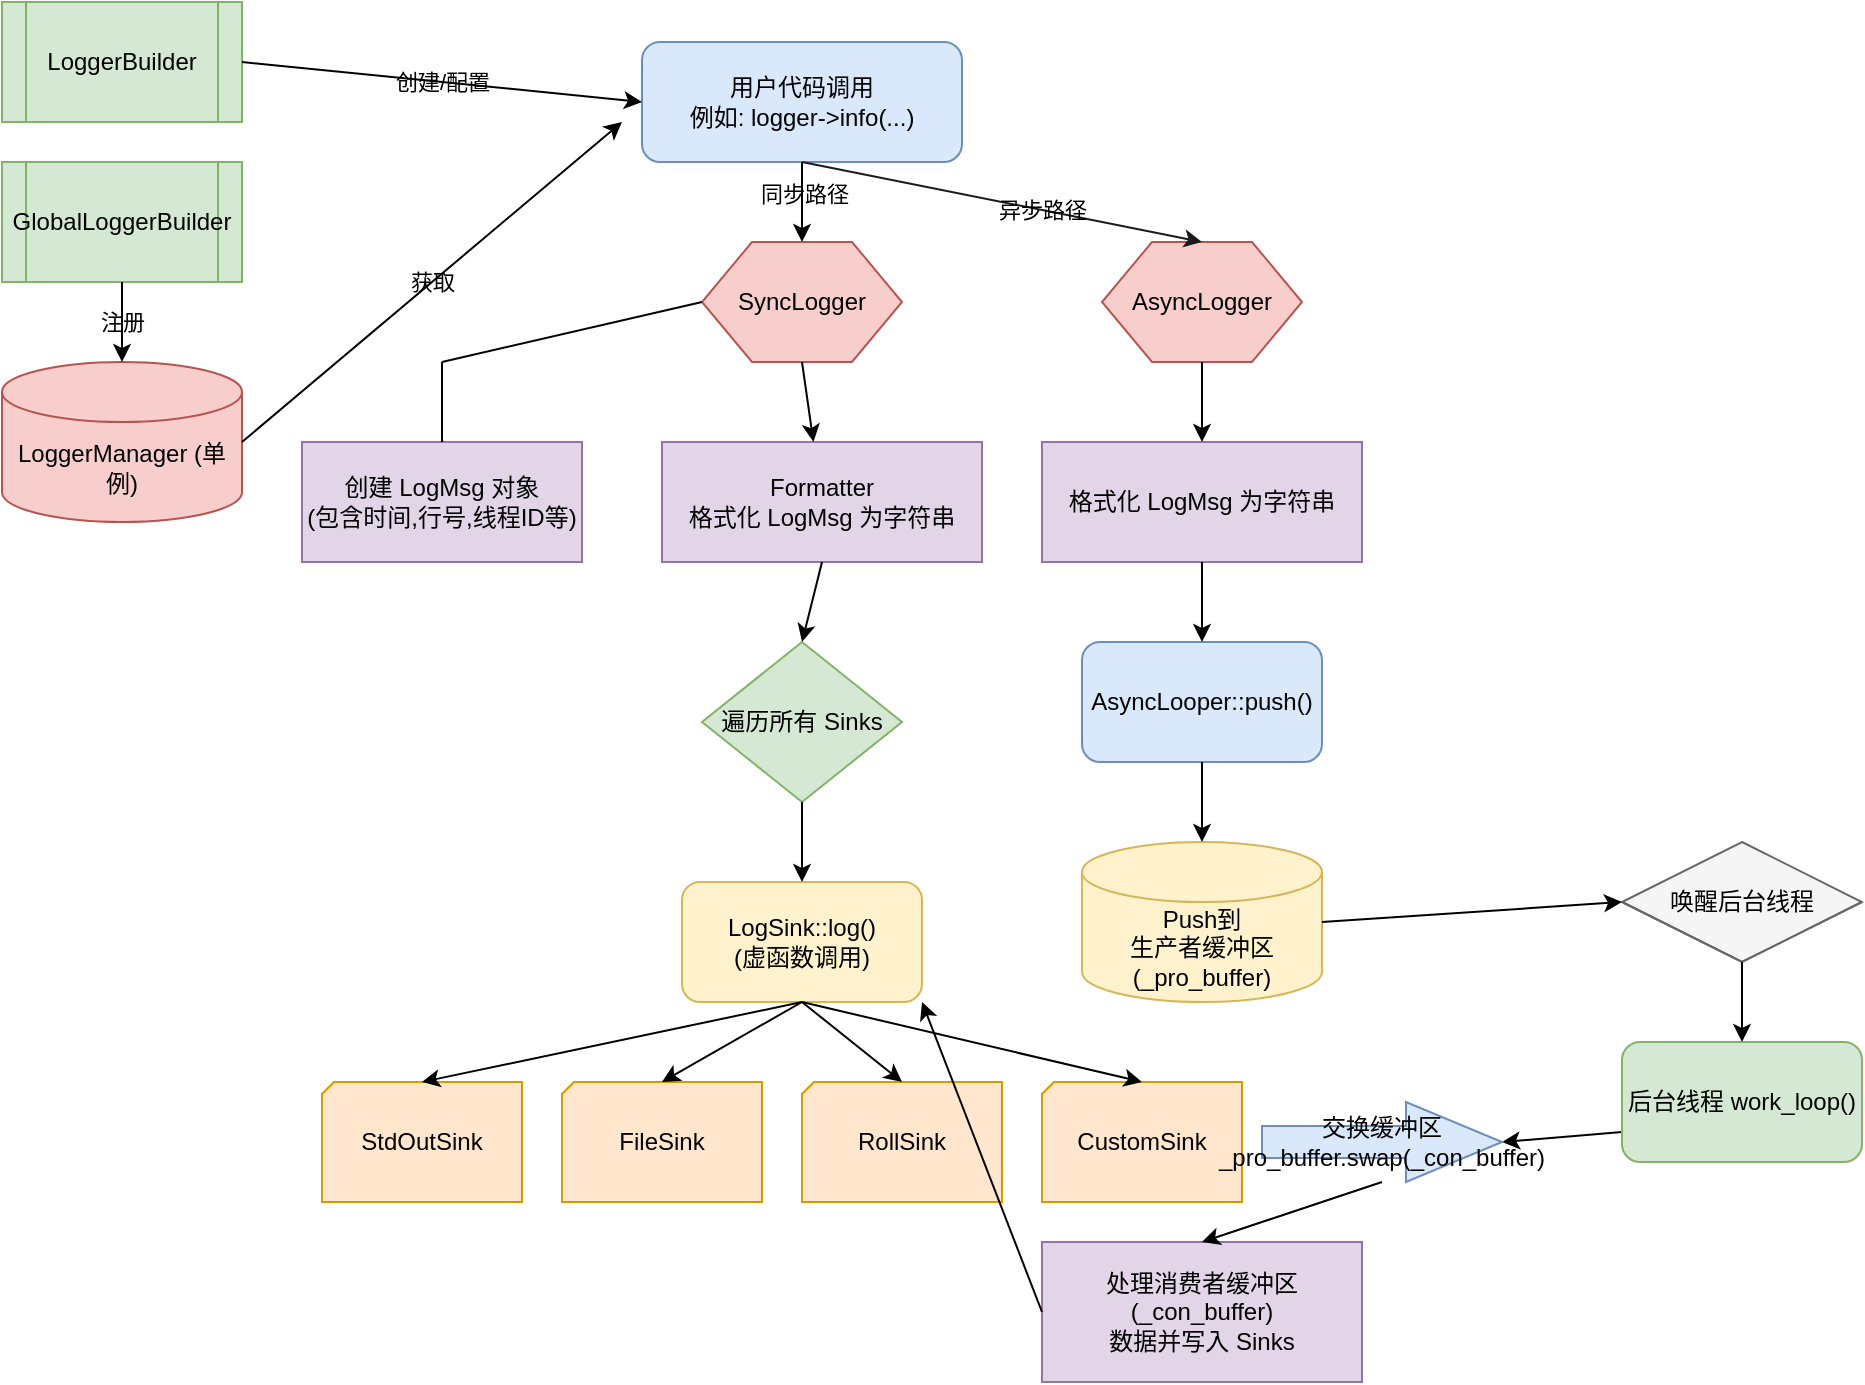 <mxfile>
    <diagram id="ehMVtlnpckn4cPZsOtpw" name="Page-1">
        <mxGraphModel dx="574" dy="428" grid="0" gridSize="10" guides="1" tooltips="1" connect="1" arrows="1" fold="1" page="0" pageScale="1" pageWidth="827" pageHeight="1169" background="#FFFFFF" math="0" shadow="0">
            <root>
                <mxCell id="0"/>
                <mxCell id="1" parent="0"/>
                <mxCell id="25" value="用户代码调用&lt;br&gt;例如: logger-&amp;gt;info(...)" style="rounded=1;whiteSpace=wrap;html=1;fillColor=#dae8fc;strokeColor=#6c8ebf;fontColor=#000000;" vertex="1" parent="1">
                    <mxGeometry x="320" y="40" width="160" height="60" as="geometry"/>
                </mxCell>
                <mxCell id="26" value="SyncLogger" style="shape=hexagon;perimeter=hexagonPerimeter2;whiteSpace=wrap;html=1;size=0.25;fillColor=#f8cecc;strokeColor=#b85450;fontColor=#000000;" vertex="1" parent="1">
                    <mxGeometry x="350" y="140" width="100" height="60" as="geometry"/>
                </mxCell>
                <mxCell id="27" value="创建 LogMsg 对象&lt;br&gt;(包含时间,行号,线程ID等)" style="whiteSpace=wrap;html=1;rounded=0;fillColor=#e1d5e7;strokeColor=#9673a6;fontColor=#000000;" vertex="1" parent="1">
                    <mxGeometry x="150" y="240" width="140" height="60" as="geometry"/>
                </mxCell>
                <mxCell id="28" value="Formatter&lt;br&gt;格式化 LogMsg 为字符串" style="whiteSpace=wrap;html=1;rounded=0;fillColor=#e1d5e7;strokeColor=#9673a6;fontColor=#000000;" vertex="1" parent="1">
                    <mxGeometry x="330" y="240" width="160" height="60" as="geometry"/>
                </mxCell>
                <mxCell id="29" value="遍历所有 Sinks" style="rhombus;whiteSpace=wrap;html=1;rounded=0;fillColor=#d5e8d4;strokeColor=#82b366;fontColor=#000000;" vertex="1" parent="1">
                    <mxGeometry x="350" y="340" width="100" height="80" as="geometry"/>
                </mxCell>
                <mxCell id="30" value="LogSink::log()&lt;br&gt;(虚函数调用)" style="whiteSpace=wrap;html=1;rounded=1;fillColor=#fff2cc;strokeColor=#d6b656;fontColor=#000000;" vertex="1" parent="1">
                    <mxGeometry x="340" y="460" width="120" height="60" as="geometry"/>
                </mxCell>
                <mxCell id="31" value="StdOutSink" style="shape=card;whiteSpace=wrap;html=1;size=6;fillColor=#ffe6cc;strokeColor=#d79b00;fontColor=#000000;" vertex="1" parent="1">
                    <mxGeometry x="160" y="560" width="100" height="60" as="geometry"/>
                </mxCell>
                <mxCell id="32" value="FileSink" style="shape=card;whiteSpace=wrap;html=1;size=6;fillColor=#ffe6cc;strokeColor=#d79b00;fontColor=#000000;" vertex="1" parent="1">
                    <mxGeometry x="280" y="560" width="100" height="60" as="geometry"/>
                </mxCell>
                <mxCell id="33" value="RollSink" style="shape=card;whiteSpace=wrap;html=1;size=6;fillColor=#ffe6cc;strokeColor=#d79b00;fontColor=#000000;" vertex="1" parent="1">
                    <mxGeometry x="400" y="560" width="100" height="60" as="geometry"/>
                </mxCell>
                <mxCell id="34" value="CustomSink" style="shape=card;whiteSpace=wrap;html=1;size=6;fillColor=#ffe6cc;strokeColor=#d79b00;fontColor=#000000;" vertex="1" parent="1">
                    <mxGeometry x="520" y="560" width="100" height="60" as="geometry"/>
                </mxCell>
                <mxCell id="35" value="" style="endArrow=classic;html=1;rounded=0;exitX=0.5;exitY=1;exitDx=0;exitDy=0;entryX=0.5;entryY=0;entryDx=0;entryDy=0;fontColor=#000000;strokeColor=#000000;" edge="1" parent="1" source="25" target="26">
                    <mxGeometry width="50" height="50" relative="1" as="geometry">
                        <mxPoint x="400" y="220" as="sourcePoint"/>
                        <mxPoint x="450" y="170" as="targetPoint"/>
                    </mxGeometry>
                </mxCell>
                <mxCell id="36" value="同步路径" style="edgeLabel;html=1;align=center;verticalAlign=middle;resizable=0;points=[];fontColor=#000000;labelBackgroundColor=none;" vertex="1" connectable="0" parent="35">
                    <mxGeometry x="-0.2" y="1" relative="1" as="geometry"/>
                </mxCell>
                <mxCell id="37" value="" style="endArrow=classic;html=1;rounded=0;exitX=0.5;exitY=1;exitDx=0;exitDy=0;fontColor=#000000;strokeColor=#000000;" edge="1" parent="1" source="26" target="28">
                    <mxGeometry width="50" height="50" relative="1" as="geometry">
                        <mxPoint x="400" y="220" as="sourcePoint"/>
                        <mxPoint x="450" y="170" as="targetPoint"/>
                    </mxGeometry>
                </mxCell>
                <mxCell id="38" value="" style="endArrow=none;html=1;rounded=0;entryX=0.5;entryY=0;entryDx=0;entryDy=0;fontColor=#000000;strokeColor=#000000;" edge="1" parent="1" target="27">
                    <mxGeometry width="50" height="50" relative="1" as="geometry">
                        <mxPoint x="220" y="200" as="sourcePoint"/>
                        <mxPoint x="410" y="250" as="targetPoint"/>
                    </mxGeometry>
                </mxCell>
                <mxCell id="39" value="" style="endArrow=classic;html=1;rounded=0;exitX=0.5;exitY=1;exitDx=0;exitDy=0;entryX=0.5;entryY=0;entryDx=0;entryDy=0;fontColor=#000000;strokeColor=#000000;" edge="1" parent="1" source="28" target="29">
                    <mxGeometry width="50" height="50" relative="1" as="geometry">
                        <mxPoint x="400" y="320" as="sourcePoint"/>
                        <mxPoint x="450" y="270" as="targetPoint"/>
                    </mxGeometry>
                </mxCell>
                <mxCell id="40" value="" style="endArrow=classic;html=1;rounded=0;exitX=0.5;exitY=1;exitDx=0;exitDy=0;entryX=0.5;entryY=0;entryDx=0;entryDy=0;fontColor=#000000;strokeColor=#000000;" edge="1" parent="1" source="29" target="30">
                    <mxGeometry width="50" height="50" relative="1" as="geometry">
                        <mxPoint x="400" y="440" as="sourcePoint"/>
                        <mxPoint x="450" y="390" as="targetPoint"/>
                    </mxGeometry>
                </mxCell>
                <mxCell id="41" value="" style="endArrow=classic;html=1;rounded=0;exitX=0.5;exitY=1;exitDx=0;exitDy=0;entryX=0.5;entryY=0;entryDx=0;entryDy=0;fontColor=#000000;strokeColor=#000000;" edge="1" parent="1" source="30" target="31">
                    <mxGeometry width="50" height="50" relative="1" as="geometry">
                        <mxPoint x="400" y="540" as="sourcePoint"/>
                        <mxPoint x="410" y="570" as="targetPoint"/>
                        <mxPoint as="offset"/>
                    </mxGeometry>
                </mxCell>
                <mxCell id="42" value="" style="endArrow=classic;html=1;rounded=0;exitX=0.5;exitY=1;exitDx=0;exitDy=0;entryX=0.5;entryY=0;entryDx=0;entryDy=0;fontColor=#000000;strokeColor=#000000;" edge="1" parent="1" source="30" target="32">
                    <mxGeometry width="50" height="50" relative="1" as="geometry">
                        <mxPoint x="410" y="530" as="sourcePoint"/>
                        <mxPoint x="220" y="570" as="targetPoint"/>
                    </mxGeometry>
                </mxCell>
                <mxCell id="43" value="" style="endArrow=classic;html=1;rounded=0;exitX=0.5;exitY=1;exitDx=0;exitDy=0;entryX=0.5;entryY=0;entryDx=0;entryDy=0;fontColor=#000000;strokeColor=#000000;" edge="1" parent="1" source="30" target="33">
                    <mxGeometry width="50" height="50" relative="1" as="geometry">
                        <mxPoint x="410" y="530" as="sourcePoint"/>
                        <mxPoint x="340" y="570" as="targetPoint"/>
                    </mxGeometry>
                </mxCell>
                <mxCell id="44" value="" style="endArrow=classic;html=1;rounded=0;exitX=0.5;exitY=1;exitDx=0;exitDy=0;entryX=0.5;entryY=0;entryDx=0;entryDy=0;fontColor=#000000;strokeColor=#000000;" edge="1" parent="1" source="30" target="34">
                    <mxGeometry width="50" height="50" relative="1" as="geometry">
                        <mxPoint x="410" y="530" as="sourcePoint"/>
                        <mxPoint x="460" y="570" as="targetPoint"/>
                    </mxGeometry>
                </mxCell>
                <mxCell id="45" value="" style="endArrow=none;html=1;rounded=0;exitX=0;exitY=0.5;exitDx=0;exitDy=0;fontColor=#000000;strokeColor=#000000;" edge="1" parent="1" source="26">
                    <mxGeometry width="50" height="50" relative="1" as="geometry">
                        <mxPoint x="360" y="180" as="sourcePoint"/>
                        <mxPoint x="220" y="200" as="targetPoint"/>
                    </mxGeometry>
                </mxCell>
                <mxCell id="46" value="AsyncLogger" style="shape=hexagon;perimeter=hexagonPerimeter2;whiteSpace=wrap;html=1;size=0.25;fillColor=#f8cecc;strokeColor=#b85450;fontColor=#000000;" vertex="1" parent="1">
                    <mxGeometry x="550" y="140" width="100" height="60" as="geometry"/>
                </mxCell>
                <mxCell id="47" value="" style="endArrow=classic;html=1;rounded=0;exitX=0.5;exitY=1;exitDx=0;exitDy=0;entryX=0.5;entryY=0;entryDx=0;entryDy=0;fontColor=#000000;strokeColor=#1A1A1A;" edge="1" parent="1" source="25" target="46">
                    <mxGeometry width="50" height="50" relative="1" as="geometry">
                        <mxPoint x="410" y="110" as="sourcePoint"/>
                        <mxPoint x="460" y="60" as="targetPoint"/>
                    </mxGeometry>
                </mxCell>
                <mxCell id="48" value="异步路径" style="edgeLabel;html=1;align=center;verticalAlign=middle;resizable=0;points=[];fontColor=#000000;labelBackgroundColor=none;" vertex="1" connectable="0" parent="47">
                    <mxGeometry x="0.2" relative="1" as="geometry"/>
                </mxCell>
                <mxCell id="49" value="格式化 LogMsg 为字符串" style="whiteSpace=wrap;html=1;rounded=0;fillColor=#e1d5e7;strokeColor=#9673a6;fontColor=#000000;" vertex="1" parent="1">
                    <mxGeometry x="520" y="240" width="160" height="60" as="geometry"/>
                </mxCell>
                <mxCell id="50" value="" style="endArrow=classic;html=1;rounded=0;exitX=0.5;exitY=1;exitDx=0;exitDy=0;entryX=0.5;entryY=0;entryDx=0;entryDy=0;fontColor=#000000;strokeColor=#000000;" edge="1" parent="1" source="46" target="49">
                    <mxGeometry width="50" height="50" relative="1" as="geometry">
                        <mxPoint x="410" y="210" as="sourcePoint"/>
                        <mxPoint x="460" y="160" as="targetPoint"/>
                    </mxGeometry>
                </mxCell>
                <mxCell id="51" value="AsyncLooper::push()" style="whiteSpace=wrap;html=1;rounded=1;fillColor=#dae8fc;strokeColor=#6c8ebf;fontColor=#000000;" vertex="1" parent="1">
                    <mxGeometry x="540" y="340" width="120" height="60" as="geometry"/>
                </mxCell>
                <mxCell id="52" value="" style="endArrow=classic;html=1;rounded=0;exitX=0.5;exitY=1;exitDx=0;exitDy=0;entryX=0.5;entryY=0;entryDx=0;entryDy=0;fontColor=#000000;strokeColor=#000000;" edge="1" parent="1" source="49" target="51">
                    <mxGeometry width="50" height="50" relative="1" as="geometry">
                        <mxPoint x="610" y="310" as="sourcePoint"/>
                        <mxPoint x="610" y="350" as="targetPoint"/>
                    </mxGeometry>
                </mxCell>
                <mxCell id="53" value="Push到&lt;br&gt;生产者缓冲区(_pro_buffer)" style="shape=cylinder3;whiteSpace=wrap;html=1;boundedLbl=1;backgroundOutline=1;size=15;fillColor=#fff2cc;strokeColor=#d6b656;fontColor=#000000;" vertex="1" parent="1">
                    <mxGeometry x="540" y="440" width="120" height="80" as="geometry"/>
                </mxCell>
                <mxCell id="54" value="" style="endArrow=classic;html=1;rounded=0;exitX=0.5;exitY=1;exitDx=0;exitDy=0;entryX=0.5;entryY=0;entryDx=0;entryDy=0;fontColor=#000000;strokeColor=#000000;" edge="1" parent="1" source="51" target="53">
                    <mxGeometry width="50" height="50" relative="1" as="geometry">
                        <mxPoint x="610" y="410" as="sourcePoint"/>
                        <mxPoint x="610" y="450" as="targetPoint"/>
                    </mxGeometry>
                </mxCell>
                <mxCell id="55" value="唤醒后台线程" style="shape=mxgraph.basic.isocube;whiteSpace=wrap;html=1;isoAngle=22.5;fillColor=#f5f5f5;strokeColor=#666666;fontColor=#000000;" vertex="1" parent="1">
                    <mxGeometry x="810" y="440" width="120" height="60" as="geometry"/>
                </mxCell>
                <mxCell id="56" value="" style="endArrow=classic;html=1;rounded=0;exitX=1;exitY=0.5;exitDx=0;exitDy=0;entryX=0;entryY=0.5;entryDx=0;entryDy=0;fontColor=#000000;strokeColor=#000000;" edge="1" parent="1" source="53" target="55">
                    <mxGeometry width="50" height="50" relative="1" as="geometry">
                        <mxPoint x="670" y="490" as="sourcePoint"/>
                        <mxPoint x="730" y="490" as="targetPoint"/>
                    </mxGeometry>
                </mxCell>
                <mxCell id="70" style="edgeStyle=none;html=1;exitX=0;exitY=0.75;exitDx=0;exitDy=0;entryX=1;entryY=0.5;entryDx=0;entryDy=0;entryPerimeter=0;fontColor=#000000;strokeColor=#000000;" edge="1" parent="1" source="57" target="59">
                    <mxGeometry relative="1" as="geometry"/>
                </mxCell>
                <mxCell id="57" value="后台线程 work_loop()" style="rounded=1;whiteSpace=wrap;html=1;fillColor=#d5e8d4;strokeColor=#82b366;fontColor=#000000;" vertex="1" parent="1">
                    <mxGeometry x="810" y="540" width="120" height="60" as="geometry"/>
                </mxCell>
                <mxCell id="58" value="" style="endArrow=classic;html=1;rounded=0;exitX=0.5;exitY=1;exitDx=0;exitDy=0;entryX=0.5;entryY=0;entryDx=0;entryDy=0;fontColor=#000000;strokeColor=#000000;" edge="1" parent="1" source="55" target="57">
                    <mxGeometry width="50" height="50" relative="1" as="geometry">
                        <mxPoint x="880" y="510" as="sourcePoint"/>
                        <mxPoint x="880" y="550" as="targetPoint"/>
                    </mxGeometry>
                </mxCell>
                <mxCell id="59" value="交换缓冲区&lt;br&gt;_pro_buffer.swap(_con_buffer)" style="shape=singleArrow;whiteSpace=wrap;html=1;arrowWidth=0.4;arrowSize=0.4;fillColor=#dae8fc;strokeColor=#6c8ebf;fontColor=#000000;" vertex="1" parent="1">
                    <mxGeometry x="630" y="570" width="120" height="40" as="geometry"/>
                </mxCell>
                <mxCell id="61" value="处理消费者缓冲区(_con_buffer)&lt;br&gt;数据并写入 Sinks" style="whiteSpace=wrap;html=1;rounded=0;fillColor=#e1d5e7;strokeColor=#9673a6;fontColor=#000000;" vertex="1" parent="1">
                    <mxGeometry x="520" y="640" width="160" height="70" as="geometry"/>
                </mxCell>
                <mxCell id="62" value="" style="endArrow=classic;html=1;rounded=0;exitX=0.5;exitY=1;exitDx=0;exitDy=0;entryX=0.5;entryY=0;entryDx=0;entryDy=0;fontColor=#000000;strokeColor=#000000;" edge="1" parent="1" source="59" target="61">
                    <mxGeometry width="50" height="50" relative="1" as="geometry">
                        <mxPoint x="610" y="610" as="sourcePoint"/>
                        <mxPoint x="610" y="650" as="targetPoint"/>
                    </mxGeometry>
                </mxCell>
                <mxCell id="63" value="" style="endArrow=classic;html=1;rounded=0;exitX=0;exitY=0.5;exitDx=0;exitDy=0;entryX=1;entryY=1;entryDx=0;entryDy=0;fontColor=#000000;strokeColor=#000000;" edge="1" parent="1" source="61" target="30">
                    <mxGeometry width="50" height="50" relative="1" as="geometry">
                        <mxPoint x="510" y="685" as="sourcePoint"/>
                        <mxPoint x="460" y="530" as="targetPoint"/>
                    </mxGeometry>
                </mxCell>
                <mxCell id="64" value="LoggerBuilder" style="shape=process;whiteSpace=wrap;html=1;backgroundOutline=1;fillColor=#d5e8d4;strokeColor=#82b366;fontColor=#000000;" vertex="1" parent="1">
                    <mxGeometry y="20" width="120" height="60" as="geometry"/>
                </mxCell>
                <mxCell id="65" value="GlobalLoggerBuilder" style="shape=process;whiteSpace=wrap;html=1;backgroundOutline=1;fillColor=#d5e8d4;strokeColor=#82b366;fontColor=#000000;" vertex="1" parent="1">
                    <mxGeometry y="100" width="120" height="60" as="geometry"/>
                </mxCell>
                <mxCell id="66" value="LoggerManager (单例)" style="shape=cylinder3;whiteSpace=wrap;html=1;boundedLbl=1;backgroundOutline=1;size=15;fillColor=#f8cecc;strokeColor=#b85450;fontColor=#000000;" vertex="1" parent="1">
                    <mxGeometry y="200" width="120" height="80" as="geometry"/>
                </mxCell>
                <mxCell id="67" value="创建/配置" style="endArrow=classic;html=1;rounded=0;exitX=1;exitY=0.5;exitDx=0;exitDy=0;entryX=0;entryY=0.5;entryDx=0;entryDy=0;fontColor=#000000;labelBackgroundColor=none;strokeColor=#000000;" edge="1" parent="1" source="64" target="25">
                    <mxGeometry x="-0.005" width="50" height="50" relative="1" as="geometry">
                        <mxPoint x="170" y="80" as="sourcePoint"/>
                        <mxPoint x="310" y="80" as="targetPoint"/>
                        <mxPoint as="offset"/>
                    </mxGeometry>
                </mxCell>
                <mxCell id="68" value="注册" style="endArrow=classic;html=1;rounded=0;exitX=0.5;exitY=1;exitDx=0;exitDy=0;entryX=0.5;entryY=0;entryDx=0;entryDy=0;fontColor=#000000;labelBackgroundColor=none;" edge="1" parent="1" source="65" target="66">
                    <mxGeometry width="50" height="50" relative="1" as="geometry">
                        <mxPoint x="70" y="170" as="sourcePoint"/>
                        <mxPoint x="70" y="210" as="targetPoint"/>
                        <mxPoint as="offset"/>
                    </mxGeometry>
                </mxCell>
                <mxCell id="69" value="获取" style="endArrow=classic;html=1;rounded=0;exitX=1;exitY=0.5;exitDx=0;exitDy=0;fontColor=#000000;labelBackgroundColor=none;strokeColor=#000000;" edge="1" parent="1" source="66">
                    <mxGeometry width="50" height="50" relative="1" as="geometry">
                        <mxPoint x="170" y="270" as="sourcePoint"/>
                        <mxPoint x="310" y="80" as="targetPoint"/>
                    </mxGeometry>
                </mxCell>
            </root>
        </mxGraphModel>
    </diagram>
</mxfile>
